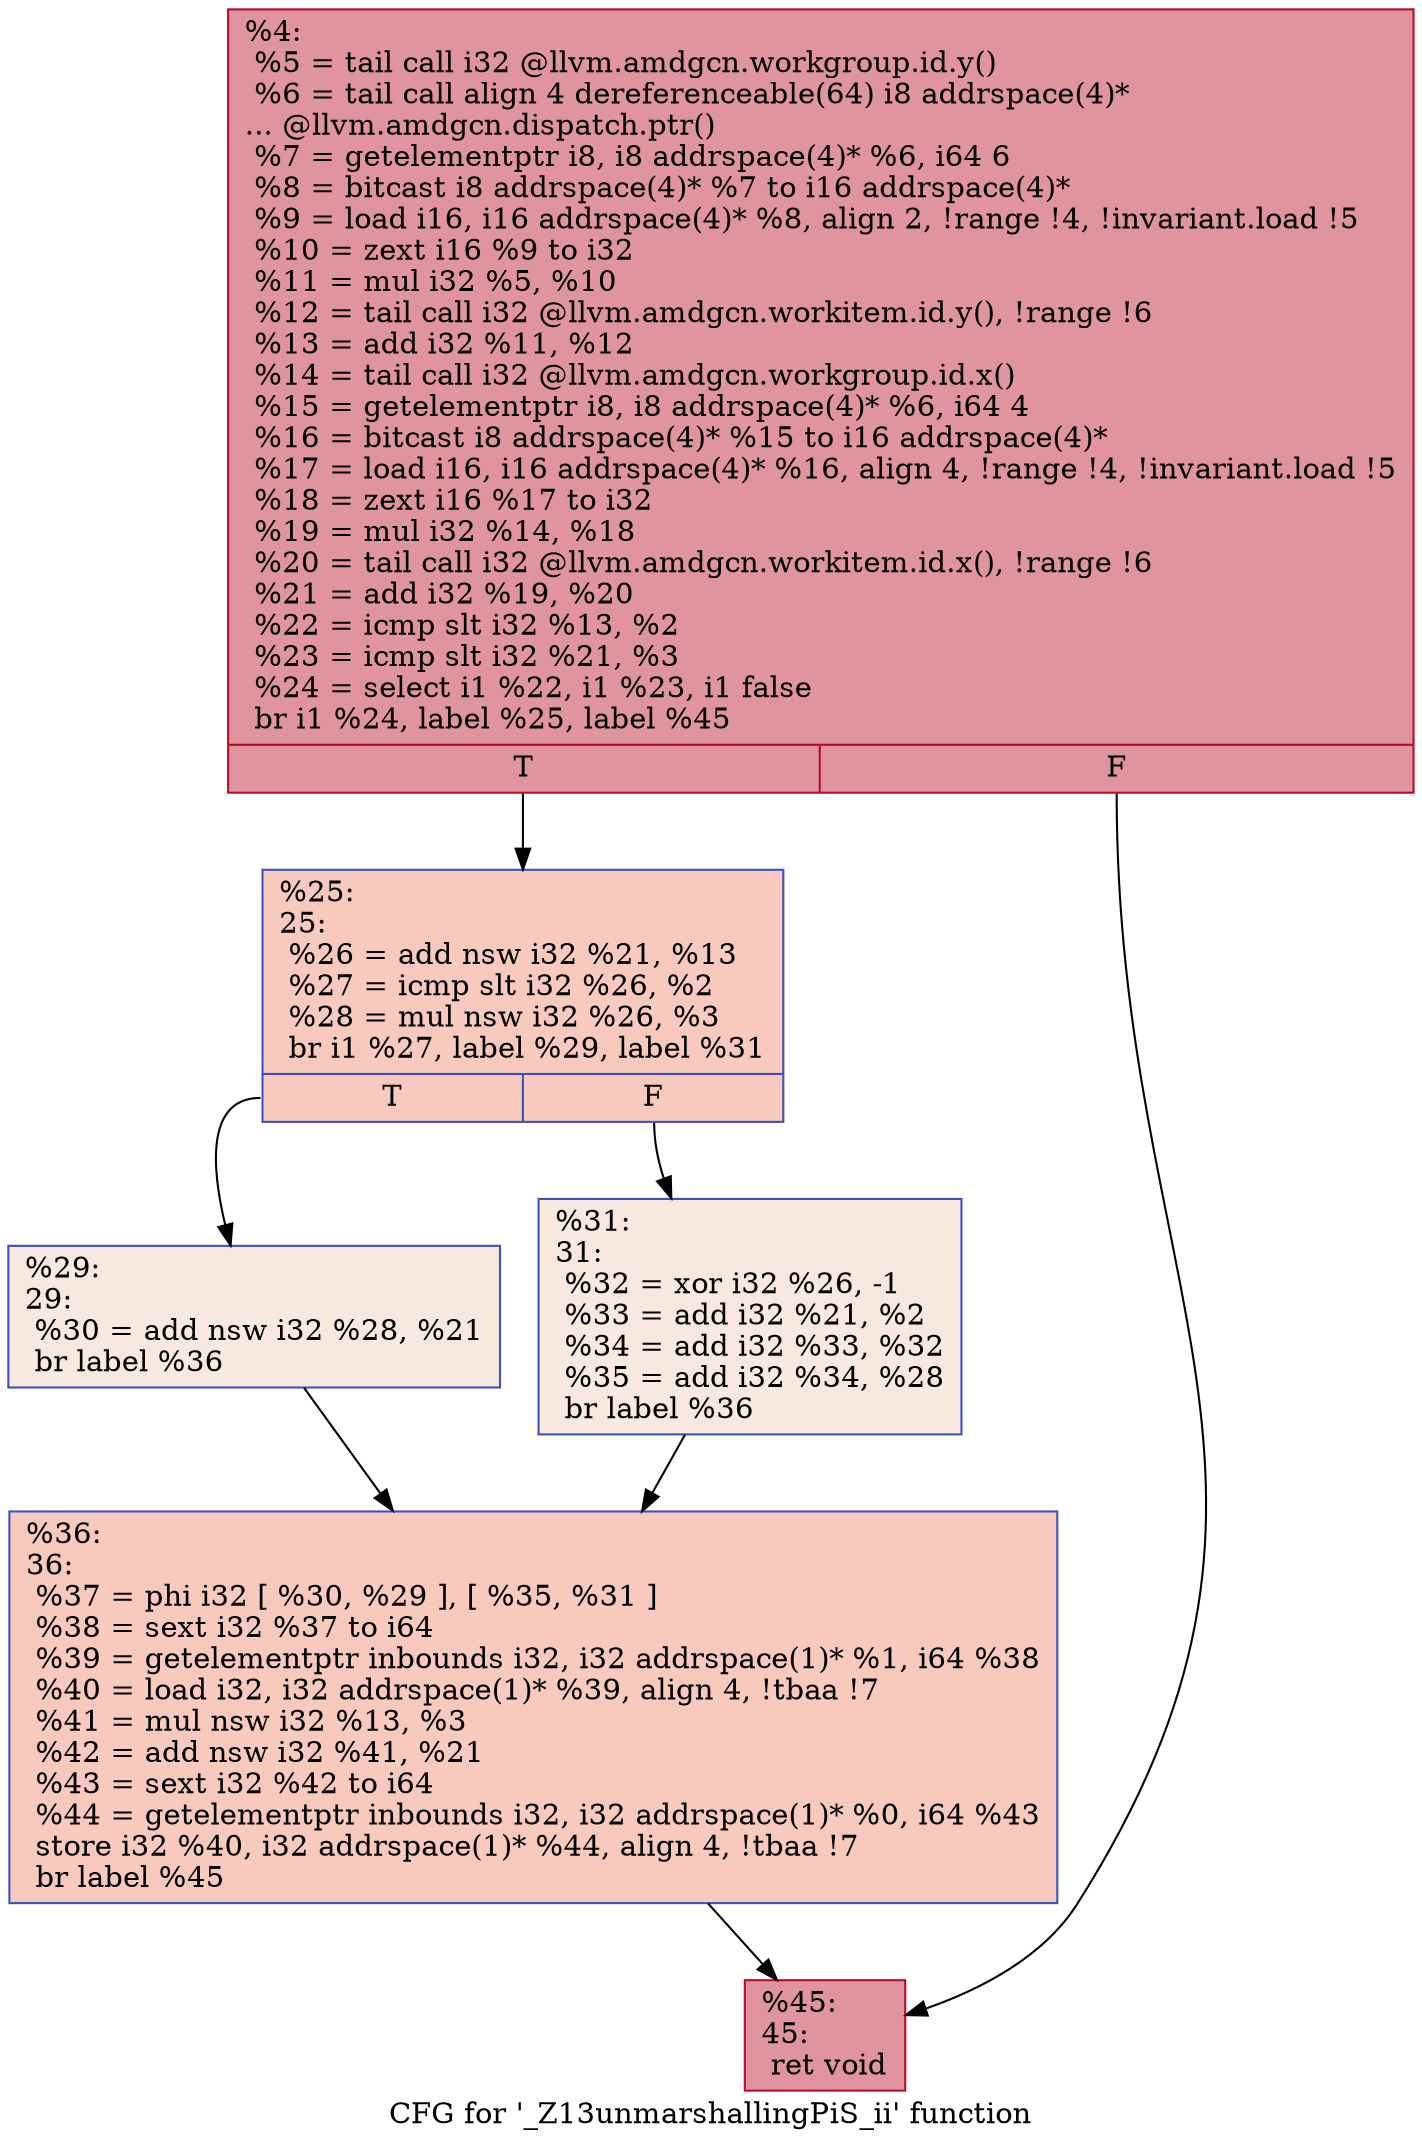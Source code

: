 digraph "CFG for '_Z13unmarshallingPiS_ii' function" {
	label="CFG for '_Z13unmarshallingPiS_ii' function";

	Node0x4cca530 [shape=record,color="#b70d28ff", style=filled, fillcolor="#b70d2870",label="{%4:\l  %5 = tail call i32 @llvm.amdgcn.workgroup.id.y()\l  %6 = tail call align 4 dereferenceable(64) i8 addrspace(4)*\l... @llvm.amdgcn.dispatch.ptr()\l  %7 = getelementptr i8, i8 addrspace(4)* %6, i64 6\l  %8 = bitcast i8 addrspace(4)* %7 to i16 addrspace(4)*\l  %9 = load i16, i16 addrspace(4)* %8, align 2, !range !4, !invariant.load !5\l  %10 = zext i16 %9 to i32\l  %11 = mul i32 %5, %10\l  %12 = tail call i32 @llvm.amdgcn.workitem.id.y(), !range !6\l  %13 = add i32 %11, %12\l  %14 = tail call i32 @llvm.amdgcn.workgroup.id.x()\l  %15 = getelementptr i8, i8 addrspace(4)* %6, i64 4\l  %16 = bitcast i8 addrspace(4)* %15 to i16 addrspace(4)*\l  %17 = load i16, i16 addrspace(4)* %16, align 4, !range !4, !invariant.load !5\l  %18 = zext i16 %17 to i32\l  %19 = mul i32 %14, %18\l  %20 = tail call i32 @llvm.amdgcn.workitem.id.x(), !range !6\l  %21 = add i32 %19, %20\l  %22 = icmp slt i32 %13, %2\l  %23 = icmp slt i32 %21, %3\l  %24 = select i1 %22, i1 %23, i1 false\l  br i1 %24, label %25, label %45\l|{<s0>T|<s1>F}}"];
	Node0x4cca530:s0 -> Node0x4ccdfd0;
	Node0x4cca530:s1 -> Node0x4cce060;
	Node0x4ccdfd0 [shape=record,color="#3d50c3ff", style=filled, fillcolor="#ef886b70",label="{%25:\l25:                                               \l  %26 = add nsw i32 %21, %13\l  %27 = icmp slt i32 %26, %2\l  %28 = mul nsw i32 %26, %3\l  br i1 %27, label %29, label %31\l|{<s0>T|<s1>F}}"];
	Node0x4ccdfd0:s0 -> Node0x4cce350;
	Node0x4ccdfd0:s1 -> Node0x4cce3a0;
	Node0x4cce350 [shape=record,color="#3d50c3ff", style=filled, fillcolor="#f1ccb870",label="{%29:\l29:                                               \l  %30 = add nsw i32 %28, %21\l  br label %36\l}"];
	Node0x4cce350 -> Node0x4cce570;
	Node0x4cce3a0 [shape=record,color="#3d50c3ff", style=filled, fillcolor="#f1ccb870",label="{%31:\l31:                                               \l  %32 = xor i32 %26, -1\l  %33 = add i32 %21, %2\l  %34 = add i32 %33, %32\l  %35 = add i32 %34, %28\l  br label %36\l}"];
	Node0x4cce3a0 -> Node0x4cce570;
	Node0x4cce570 [shape=record,color="#3d50c3ff", style=filled, fillcolor="#ef886b70",label="{%36:\l36:                                               \l  %37 = phi i32 [ %30, %29 ], [ %35, %31 ]\l  %38 = sext i32 %37 to i64\l  %39 = getelementptr inbounds i32, i32 addrspace(1)* %1, i64 %38\l  %40 = load i32, i32 addrspace(1)* %39, align 4, !tbaa !7\l  %41 = mul nsw i32 %13, %3\l  %42 = add nsw i32 %41, %21\l  %43 = sext i32 %42 to i64\l  %44 = getelementptr inbounds i32, i32 addrspace(1)* %0, i64 %43\l  store i32 %40, i32 addrspace(1)* %44, align 4, !tbaa !7\l  br label %45\l}"];
	Node0x4cce570 -> Node0x4cce060;
	Node0x4cce060 [shape=record,color="#b70d28ff", style=filled, fillcolor="#b70d2870",label="{%45:\l45:                                               \l  ret void\l}"];
}
